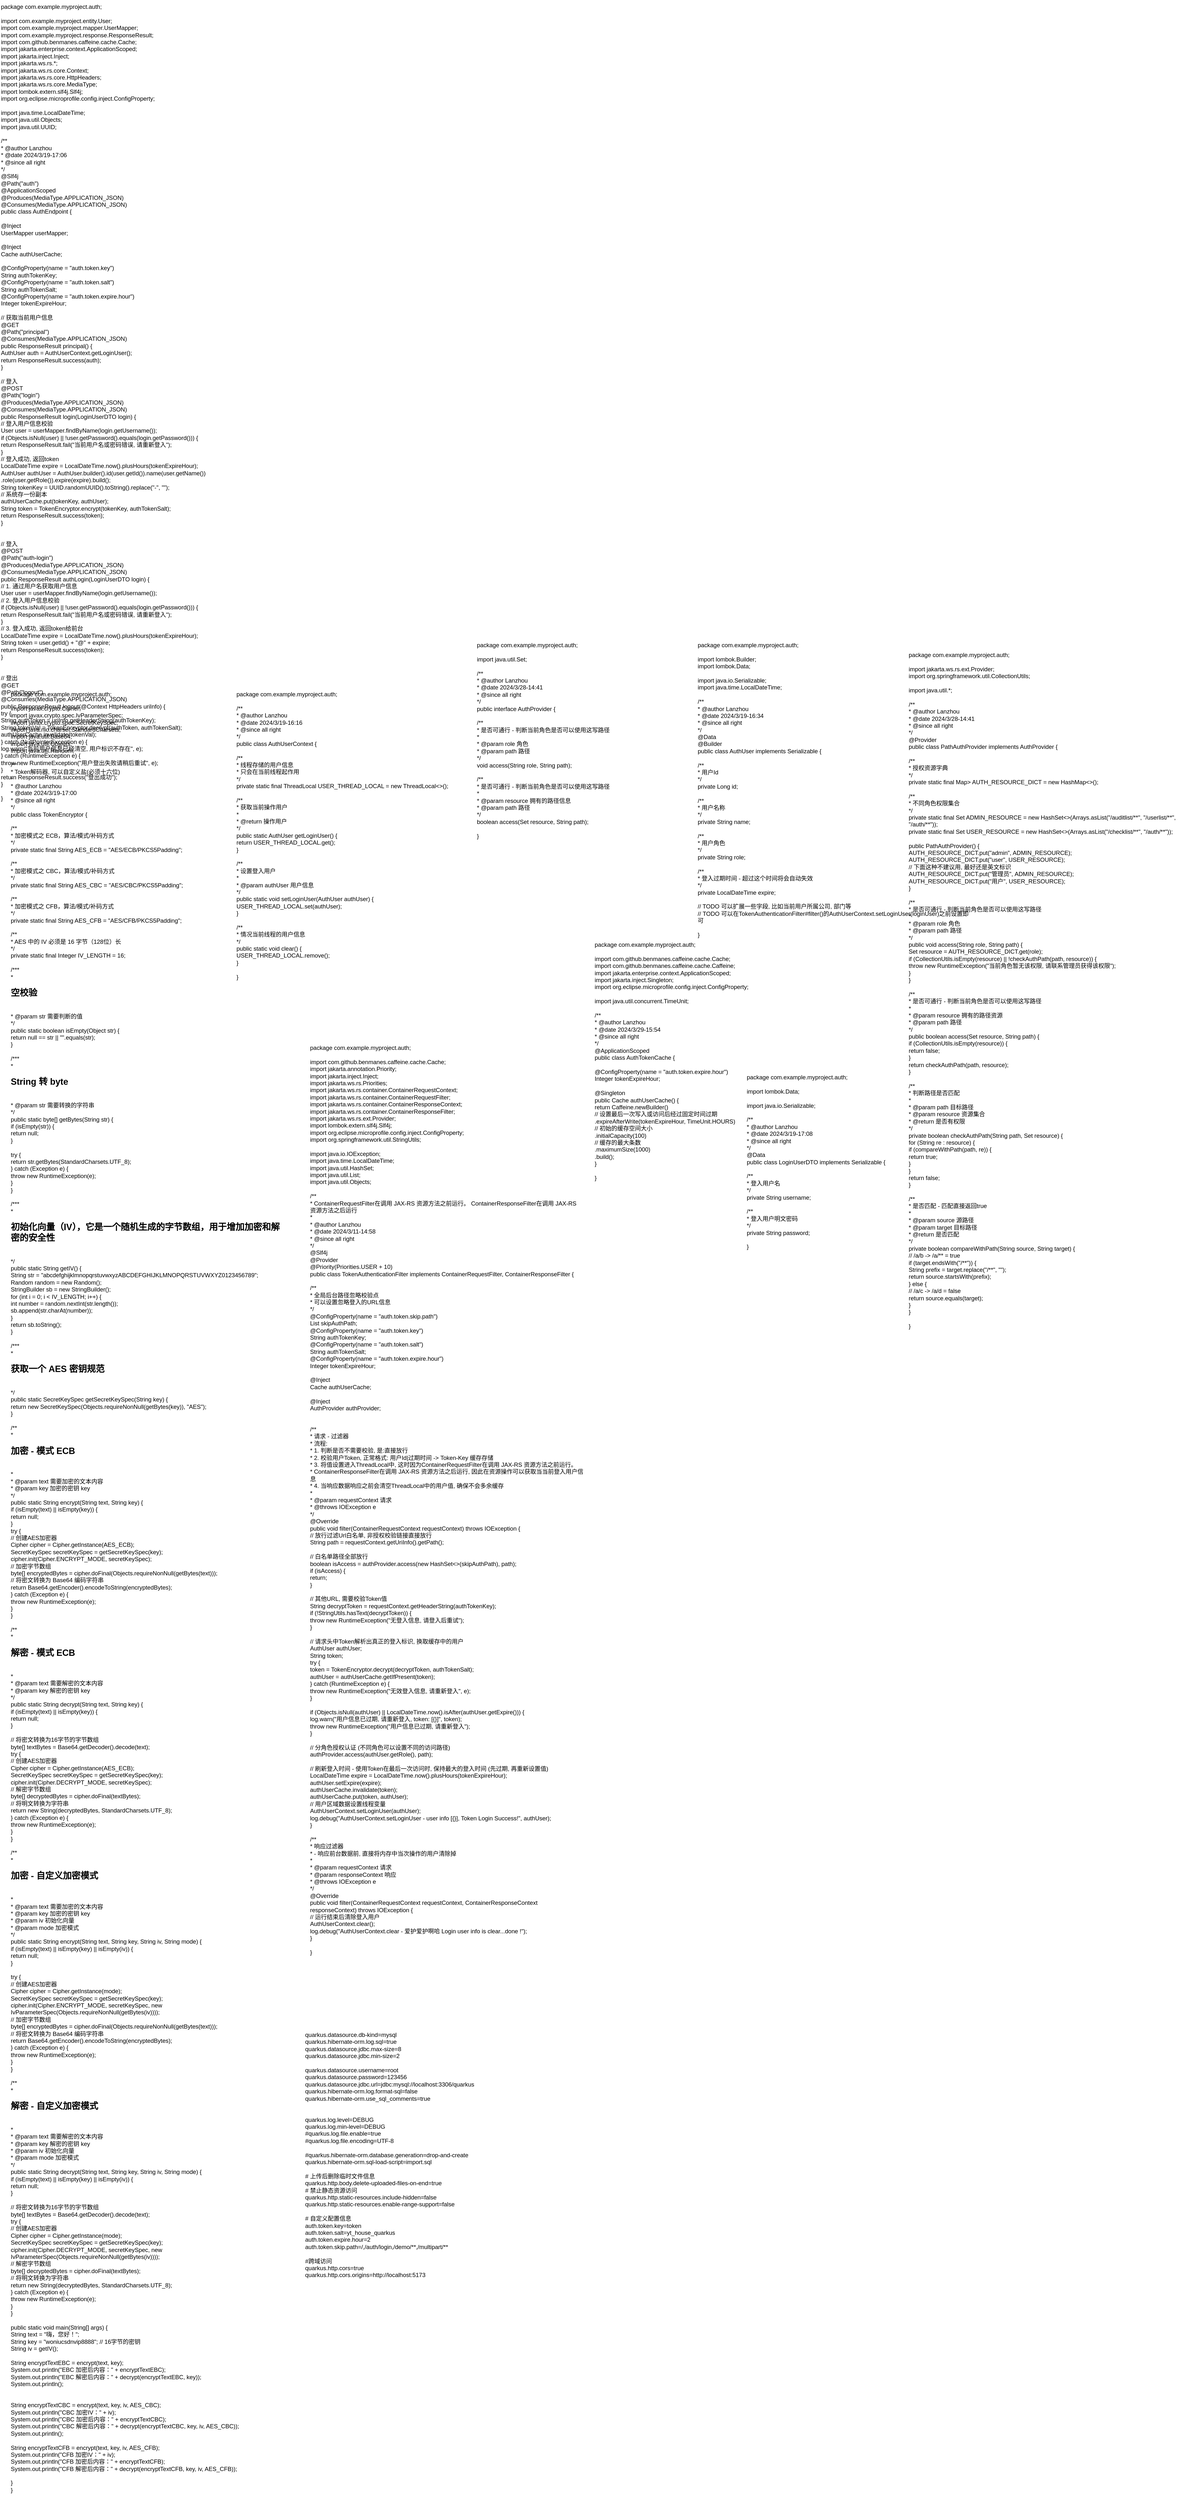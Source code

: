 <mxfile version="24.3.1" type="github">
  <diagram name="第 1 页" id="zpewmBza0FNkQy-Cuxgg">
    <mxGraphModel dx="3137" dy="4829" grid="1" gridSize="10" guides="1" tooltips="1" connect="1" arrows="1" fold="1" page="1" pageScale="1" pageWidth="827" pageHeight="1169" math="0" shadow="0">
      <root>
        <mxCell id="0" />
        <mxCell id="1" parent="0" />
        <UserObject label="package com.example.myproject.auth;&#xa;&#xa;import com.github.benmanes.caffeine.cache.Cache;&#xa;import com.github.benmanes.caffeine.cache.Caffeine;&#xa;import jakarta.enterprise.context.ApplicationScoped;&#xa;import jakarta.inject.Singleton;&#xa;import org.eclipse.microprofile.config.inject.ConfigProperty;&#xa;&#xa;import java.util.concurrent.TimeUnit;&#xa;&#xa;/**&#xa; * @author Lanzhou&#xa; * @date 2024/3/29-15:54&#xa; * @since all right&#xa; */&#xa;@ApplicationScoped&#xa;public class AuthTokenCache {&#xa;&#xa;    @ConfigProperty(name = &quot;auth.token.expire.hour&quot;)&#xa;    Integer tokenExpireHour;&#xa;&#xa;    @Singleton&#xa;    public Cache authUserCache() {&#xa;        return Caffeine.newBuilder()&#xa;                // 设置最后一次写入或访问后经过固定时间过期&#xa;                .expireAfterWrite(tokenExpireHour, TimeUnit.HOURS)&#xa;                // 初始的缓存空间大小&#xa;                .initialCapacity(100)&#xa;                // 缓存的最大条数&#xa;                .maximumSize(1000)&#xa;                .build();&#xa;    }&#xa;&#xa;}" link="package com.example.myproject.auth;&#xa;&#xa;import com.github.benmanes.caffeine.cache.Cache;&#xa;import com.github.benmanes.caffeine.cache.Caffeine;&#xa;import jakarta.enterprise.context.ApplicationScoped;&#xa;import jakarta.inject.Singleton;&#xa;import org.eclipse.microprofile.config.inject.ConfigProperty;&#xa;&#xa;import java.util.concurrent.TimeUnit;&#xa;&#xa;/**&#xa; * @author Lanzhou&#xa; * @date 2024/3/29-15:54&#xa; * @since all right&#xa; */&#xa;@ApplicationScoped&#xa;public class AuthTokenCache {&#xa;&#xa;    @ConfigProperty(name = &quot;auth.token.expire.hour&quot;)&#xa;    Integer tokenExpireHour;&#xa;&#xa;    @Singleton&#xa;    public Cache authUserCache() {&#xa;        return Caffeine.newBuilder()&#xa;                // 设置最后一次写入或访问后经过固定时间过期&#xa;                .expireAfterWrite(tokenExpireHour, TimeUnit.HOURS)&#xa;                // 初始的缓存空间大小&#xa;                .initialCapacity(100)&#xa;                // 缓存的最大条数&#xa;                .maximumSize(1000)&#xa;                .build();&#xa;    }&#xa;&#xa;}" id="8X4-1tDAFazHf9m_EC3D-6">
          <mxCell style="text;whiteSpace=wrap;html=1;" vertex="1" parent="1">
            <mxGeometry x="440" y="-440" width="350" height="510" as="geometry" />
          </mxCell>
        </UserObject>
        <UserObject label="package com.example.myproject.auth;&#xa;&#xa;import com.example.myproject.entity.User;&#xa;import com.example.myproject.mapper.UserMapper;&#xa;import com.example.myproject.response.ResponseResult;&#xa;import com.github.benmanes.caffeine.cache.Cache;&#xa;import jakarta.enterprise.context.ApplicationScoped;&#xa;import jakarta.inject.Inject;&#xa;import jakarta.ws.rs.*;&#xa;import jakarta.ws.rs.core.Context;&#xa;import jakarta.ws.rs.core.HttpHeaders;&#xa;import jakarta.ws.rs.core.MediaType;&#xa;import lombok.extern.slf4j.Slf4j;&#xa;import org.eclipse.microprofile.config.inject.ConfigProperty;&#xa;&#xa;import java.time.LocalDateTime;&#xa;import java.util.Objects;&#xa;import java.util.UUID;&#xa;&#xa;/**&#xa; * @author Lanzhou&#xa; * @date 2024/3/19-17:06&#xa; * @since all right&#xa; */&#xa;@Slf4j&#xa;@Path(&quot;auth&quot;)&#xa;@ApplicationScoped&#xa;@Produces(MediaType.APPLICATION_JSON)&#xa;@Consumes(MediaType.APPLICATION_JSON)&#xa;public class AuthEndpoint {&#xa;&#xa;    @Inject&#xa;    UserMapper userMapper;&#xa;&#xa;    @Inject&#xa;    Cache authUserCache;&#xa;&#xa;    @ConfigProperty(name = &quot;auth.token.key&quot;)&#xa;    String authTokenKey;&#xa;    @ConfigProperty(name = &quot;auth.token.salt&quot;)&#xa;    String authTokenSalt;&#xa;    @ConfigProperty(name = &quot;auth.token.expire.hour&quot;)&#xa;    Integer tokenExpireHour;&#xa;&#xa;    // 获取当前用户信息&#xa;    @GET&#xa;    @Path(&quot;principal&quot;)&#xa;    @Consumes(MediaType.APPLICATION_JSON)&#xa;    public ResponseResult principal() {&#xa;        AuthUser auth = AuthUserContext.getLoginUser();&#xa;        return ResponseResult.success(auth);&#xa;    }&#xa;&#xa;    // 登入&#xa;    @POST&#xa;    @Path(&quot;login&quot;)&#xa;    @Produces(MediaType.APPLICATION_JSON)&#xa;    @Consumes(MediaType.APPLICATION_JSON)&#xa;    public ResponseResult login(LoginUserDTO login) {&#xa;        // 登入用户信息校验&#xa;        User user = userMapper.findByName(login.getUsername());&#xa;        if (Objects.isNull(user) || !user.getPassword().equals(login.getPassword())) {&#xa;            return ResponseResult.fail(&quot;当前用户名或密码错误, 请重新登入&quot;);&#xa;        }&#xa;        // 登入成功, 返回token&#xa;        LocalDateTime expire = LocalDateTime.now().plusHours(tokenExpireHour);&#xa;        AuthUser authUser = AuthUser.builder().id(user.getId()).name(user.getName())&#xa;                .role(user.getRole()).expire(expire).build();&#xa;        String tokenKey = UUID.randomUUID().toString().replace(&quot;-&quot;, &quot;&quot;);&#xa;        // 系统存一份副本&#xa;        authUserCache.put(tokenKey, authUser);&#xa;        String token = TokenEncryptor.encrypt(tokenKey, authTokenSalt);&#xa;        return ResponseResult.success(token);&#xa;    }&#xa;&#xa;&#xa;    // 登入&#xa;    @POST&#xa;    @Path(&quot;auth-login&quot;)&#xa;    @Produces(MediaType.APPLICATION_JSON)&#xa;    @Consumes(MediaType.APPLICATION_JSON)&#xa;    public ResponseResult authLogin(LoginUserDTO login) {&#xa;        // 1. 通过用户名获取用户信息&#xa;        User user = userMapper.findByName(login.getUsername());&#xa;        // 2. 登入用户信息校验&#xa;        if (Objects.isNull(user) || !user.getPassword().equals(login.getPassword())) {&#xa;            return ResponseResult.fail(&quot;当前用户名或密码错误, 请重新登入&quot;);&#xa;        }&#xa;        // 3. 登入成功, 返回token给前台&#xa;        LocalDateTime expire = LocalDateTime.now().plusHours(tokenExpireHour);&#xa;        String token = user.getId() + &quot;@&quot; + expire;&#xa;        return ResponseResult.success(token);&#xa;    }&#xa;&#xa;&#xa;    // 登出&#xa;    @GET&#xa;    @Path(&quot;logout&quot;)&#xa;    @Consumes(MediaType.APPLICATION_JSON)&#xa;    public ResponseResult logout(@Context HttpHeaders uriInfo) {&#xa;        try {&#xa;            String authToken = uriInfo.getHeaderString(authTokenKey);&#xa;            String tokenVal = TokenEncryptor.decrypt(authToken, authTokenSalt);&#xa;            authUserCache.invalidate(tokenVal);&#xa;        } catch (NullPointerException e) {&#xa;            log.warn(&quot;当前用户信息已经清空, 用户标识不存在&quot;, e);&#xa;        } catch (RuntimeException e) {&#xa;            throw new RuntimeException(&quot;用户登出失败请稍后重试&quot;, e);&#xa;        }&#xa;        return ResponseResult.success(&quot;登出成功&quot;);&#xa;    }&#xa;&#xa;}" link="package com.example.myproject.auth;&#xa;&#xa;import com.example.myproject.entity.User;&#xa;import com.example.myproject.mapper.UserMapper;&#xa;import com.example.myproject.response.ResponseResult;&#xa;import com.github.benmanes.caffeine.cache.Cache;&#xa;import jakarta.enterprise.context.ApplicationScoped;&#xa;import jakarta.inject.Inject;&#xa;import jakarta.ws.rs.*;&#xa;import jakarta.ws.rs.core.Context;&#xa;import jakarta.ws.rs.core.HttpHeaders;&#xa;import jakarta.ws.rs.core.MediaType;&#xa;import lombok.extern.slf4j.Slf4j;&#xa;import org.eclipse.microprofile.config.inject.ConfigProperty;&#xa;&#xa;import java.time.LocalDateTime;&#xa;import java.util.Objects;&#xa;import java.util.UUID;&#xa;&#xa;/**&#xa; * @author Lanzhou&#xa; * @date 2024/3/19-17:06&#xa; * @since all right&#xa; */&#xa;@Slf4j&#xa;@Path(&quot;auth&quot;)&#xa;@ApplicationScoped&#xa;@Produces(MediaType.APPLICATION_JSON)&#xa;@Consumes(MediaType.APPLICATION_JSON)&#xa;public class AuthEndpoint {&#xa;&#xa;    @Inject&#xa;    UserMapper userMapper;&#xa;&#xa;    @Inject&#xa;    Cache authUserCache;&#xa;&#xa;    @ConfigProperty(name = &quot;auth.token.key&quot;)&#xa;    String authTokenKey;&#xa;    @ConfigProperty(name = &quot;auth.token.salt&quot;)&#xa;    String authTokenSalt;&#xa;    @ConfigProperty(name = &quot;auth.token.expire.hour&quot;)&#xa;    Integer tokenExpireHour;&#xa;&#xa;    // 获取当前用户信息&#xa;    @GET&#xa;    @Path(&quot;principal&quot;)&#xa;    @Consumes(MediaType.APPLICATION_JSON)&#xa;    public ResponseResult principal() {&#xa;        AuthUser auth = AuthUserContext.getLoginUser();&#xa;        return ResponseResult.success(auth);&#xa;    }&#xa;&#xa;    // 登入&#xa;    @POST&#xa;    @Path(&quot;login&quot;)&#xa;    @Produces(MediaType.APPLICATION_JSON)&#xa;    @Consumes(MediaType.APPLICATION_JSON)&#xa;    public ResponseResult login(LoginUserDTO login) {&#xa;        // 登入用户信息校验&#xa;        User user = userMapper.findByName(login.getUsername());&#xa;        if (Objects.isNull(user) || !user.getPassword().equals(login.getPassword())) {&#xa;            return ResponseResult.fail(&quot;当前用户名或密码错误, 请重新登入&quot;);&#xa;        }&#xa;        // 登入成功, 返回token&#xa;        LocalDateTime expire = LocalDateTime.now().plusHours(tokenExpireHour);&#xa;        AuthUser authUser = AuthUser.builder().id(user.getId()).name(user.getName())&#xa;                .role(user.getRole()).expire(expire).build();&#xa;        String tokenKey = UUID.randomUUID().toString().replace(&quot;-&quot;, &quot;&quot;);&#xa;        // 系统存一份副本&#xa;        authUserCache.put(tokenKey, authUser);&#xa;        String token = TokenEncryptor.encrypt(tokenKey, authTokenSalt);&#xa;        return ResponseResult.success(token);&#xa;    }&#xa;&#xa;&#xa;    // 登入&#xa;    @POST&#xa;    @Path(&quot;auth-login&quot;)&#xa;    @Produces(MediaType.APPLICATION_JSON)&#xa;    @Consumes(MediaType.APPLICATION_JSON)&#xa;    public ResponseResult authLogin(LoginUserDTO login) {&#xa;        // 1. 通过用户名获取用户信息&#xa;        User user = userMapper.findByName(login.getUsername());&#xa;        // 2. 登入用户信息校验&#xa;        if (Objects.isNull(user) || !user.getPassword().equals(login.getPassword())) {&#xa;            return ResponseResult.fail(&quot;当前用户名或密码错误, 请重新登入&quot;);&#xa;        }&#xa;        // 3. 登入成功, 返回token给前台&#xa;        LocalDateTime expire = LocalDateTime.now().plusHours(tokenExpireHour);&#xa;        String token = user.getId() + &quot;@&quot; + expire;&#xa;        return ResponseResult.success(token);&#xa;    }&#xa;&#xa;&#xa;    // 登出&#xa;    @GET&#xa;    @Path(&quot;logout&quot;)&#xa;    @Consumes(MediaType.APPLICATION_JSON)&#xa;    public ResponseResult logout(@Context HttpHeaders uriInfo) {&#xa;        try {&#xa;            String authToken = uriInfo.getHeaderString(authTokenKey);&#xa;            String tokenVal = TokenEncryptor.decrypt(authToken, authTokenSalt);&#xa;            authUserCache.invalidate(tokenVal);&#xa;        } catch (NullPointerException e) {&#xa;            log.warn(&quot;当前用户信息已经清空, 用户标识不存在&quot;, e);&#xa;        } catch (RuntimeException e) {&#xa;            throw new RuntimeException(&quot;用户登出失败请稍后重试&quot;, e);&#xa;        }&#xa;        return ResponseResult.success(&quot;登出成功&quot;);&#xa;    }&#xa;&#xa;}" id="8X4-1tDAFazHf9m_EC3D-7">
          <mxCell style="text;whiteSpace=wrap;html=1;" vertex="1" parent="1">
            <mxGeometry x="-770" y="-2350" width="450" height="1650" as="geometry" />
          </mxCell>
        </UserObject>
        <UserObject label="package com.example.myproject.auth;&#xa;&#xa;import lombok.Data;&#xa;&#xa;import java.io.Serializable;&#xa;&#xa;/**&#xa; * @author Lanzhou&#xa; * @date 2024/3/19-17:08&#xa; * @since all right&#xa; */&#xa;@Data&#xa;public class LoginUserDTO implements Serializable {&#xa;&#xa;    /**&#xa;     * 登入用户名&#xa;     */&#xa;    private String username;&#xa;&#xa;    /**&#xa;     * 登入用户明文密码&#xa;     */&#xa;    private String password;&#xa;&#xa;}" link="package com.example.myproject.auth;&#xa;&#xa;import lombok.Data;&#xa;&#xa;import java.io.Serializable;&#xa;&#xa;/**&#xa; * @author Lanzhou&#xa; * @date 2024/3/19-17:08&#xa; * @since all right&#xa; */&#xa;@Data&#xa;public class LoginUserDTO implements Serializable {&#xa;&#xa;    /**&#xa;     * 登入用户名&#xa;     */&#xa;    private String username;&#xa;&#xa;    /**&#xa;     * 登入用户明文密码&#xa;     */&#xa;    private String password;&#xa;&#xa;}" id="8X4-1tDAFazHf9m_EC3D-8">
          <mxCell style="text;whiteSpace=wrap;html=1;" vertex="1" parent="1">
            <mxGeometry x="750" y="-170" width="320" height="380" as="geometry" />
          </mxCell>
        </UserObject>
        <UserObject label="package com.example.myproject.auth;&#xa;&#xa;import java.util.Set;&#xa;&#xa;/**&#xa; * @author Lanzhou&#xa; * @date 2024/3/28-14:41&#xa; * @since all right&#xa; */&#xa;public interface AuthProvider {&#xa;&#xa;    /**&#xa;     * 是否可通行 - 判断当前角色是否可以使用这写路径&#xa;     *&#xa;     * @param role 角色&#xa;     * @param path 路径&#xa;     */&#xa;    void access(String role, String path);&#xa;&#xa;    /**&#xa;     * 是否可通行 - 判断当前角色是否可以使用这写路径&#xa;     *&#xa;     * @param resource 拥有的路径信息&#xa;     * @param path     路径&#xa;     */&#xa;    boolean access(Set resource, String path);&#xa;&#xa;}" link="package com.example.myproject.auth;&#xa;&#xa;import java.util.Set;&#xa;&#xa;/**&#xa; * @author Lanzhou&#xa; * @date 2024/3/28-14:41&#xa; * @since all right&#xa; */&#xa;public interface AuthProvider {&#xa;&#xa;    /**&#xa;     * 是否可通行 - 判断当前角色是否可以使用这写路径&#xa;     *&#xa;     * @param role 角色&#xa;     * @param path 路径&#xa;     */&#xa;    void access(String role, String path);&#xa;&#xa;    /**&#xa;     * 是否可通行 - 判断当前角色是否可以使用这写路径&#xa;     *&#xa;     * @param resource 拥有的路径信息&#xa;     * @param path     路径&#xa;     */&#xa;    boolean access(Set resource, String path);&#xa;&#xa;}" id="8X4-1tDAFazHf9m_EC3D-9">
          <mxCell style="text;whiteSpace=wrap;html=1;" vertex="1" parent="1">
            <mxGeometry x="200" y="-1050" width="300" height="430" as="geometry" />
          </mxCell>
        </UserObject>
        <UserObject label="package com.example.myproject.auth;&#xa;&#xa;import com.github.benmanes.caffeine.cache.Cache;&#xa;import jakarta.annotation.Priority;&#xa;import jakarta.inject.Inject;&#xa;import jakarta.ws.rs.Priorities;&#xa;import jakarta.ws.rs.container.ContainerRequestContext;&#xa;import jakarta.ws.rs.container.ContainerRequestFilter;&#xa;import jakarta.ws.rs.container.ContainerResponseContext;&#xa;import jakarta.ws.rs.container.ContainerResponseFilter;&#xa;import jakarta.ws.rs.ext.Provider;&#xa;import lombok.extern.slf4j.Slf4j;&#xa;import org.eclipse.microprofile.config.inject.ConfigProperty;&#xa;import org.springframework.util.StringUtils;&#xa;&#xa;import java.io.IOException;&#xa;import java.time.LocalDateTime;&#xa;import java.util.HashSet;&#xa;import java.util.List;&#xa;import java.util.Objects;&#xa;&#xa;/**&#xa; * ContainerRequestFilter在调用 JAX-RS 资源方法之前运行。 ContainerResponseFilter在调用 JAX-RS 资源方法之后运行&#xa; *&#xa; * @author Lanzhou&#xa; * @date 2024/3/11-14:58&#xa; * @since all right&#xa; */&#xa;@Slf4j&#xa;@Provider&#xa;@Priority(Priorities.USER + 10)&#xa;public class TokenAuthenticationFilter implements ContainerRequestFilter, ContainerResponseFilter {&#xa;&#xa;    /**&#xa;     * 全局后台路径忽略校验点&#xa;     * 可以设置忽略登入的URL信息&#xa;     */&#xa;    @ConfigProperty(name = &quot;auth.token.skip.path&quot;)&#xa;    List skipAuthPath;&#xa;    @ConfigProperty(name = &quot;auth.token.key&quot;)&#xa;    String authTokenKey;&#xa;    @ConfigProperty(name = &quot;auth.token.salt&quot;)&#xa;    String authTokenSalt;&#xa;    @ConfigProperty(name = &quot;auth.token.expire.hour&quot;)&#xa;    Integer tokenExpireHour;&#xa;&#xa;    @Inject&#xa;    Cache authUserCache;&#xa;&#xa;    @Inject&#xa;    AuthProvider authProvider;&#xa;&#xa;&#xa;    /**&#xa;     * 请求 - 过滤器&#xa;     * 流程:&#xa;     * 1. 判断是否不需要校验, 是:直接放行&#xa;     * 2. 校验用户Token, 正常格式: 用户Id|过期时间 -&amp;gt; Token-Key 缓存存储&#xa;     * 3. 将值设置进入ThreadLocal中, 这时因为ContainerRequestFilter在调用 JAX-RS 资源方法之前运行。&#xa;     * ContainerResponseFilter在调用 JAX-RS 资源方法之后运行, 因此在资源操作可以获取当当前登入用户信息&#xa;     * 4. 当响应数据响应之前会清空ThreadLocal中的用户值, 确保不会多余缓存&#xa;     *&#xa;     * @param requestContext 请求&#xa;     * @throws IOException e&#xa;     */&#xa;    @Override&#xa;    public void filter(ContainerRequestContext requestContext) throws IOException {&#xa;        // 放行过滤Url白名单, 非授权校验链接直接放行&#xa;        String path = requestContext.getUriInfo().getPath();&#xa;&#xa;        // 白名单路径全部放行&#xa;        boolean isAccess = authProvider.access(new HashSet&amp;lt;&amp;gt;(skipAuthPath), path);&#xa;        if (isAccess) {&#xa;            return;&#xa;        }&#xa;&#xa;        // 其他URL, 需要校验Token值&#xa;        String decryptToken = requestContext.getHeaderString(authTokenKey);&#xa;        if (!StringUtils.hasText(decryptToken)) {&#xa;            throw new RuntimeException(&quot;无登入信息, 请登入后重试&quot;);&#xa;        }&#xa;&#xa;        // 请求头中Token解析出真正的登入标识, 换取缓存中的用户&#xa;        AuthUser authUser;&#xa;        String token;&#xa;        try {&#xa;            token = TokenEncryptor.decrypt(decryptToken, authTokenSalt);&#xa;            authUser = authUserCache.getIfPresent(token);&#xa;        } catch (RuntimeException e) {&#xa;            throw new RuntimeException(&quot;无效登入信息, 请重新登入&quot;, e);&#xa;        }&#xa;&#xa;        if (Objects.isNull(authUser) || LocalDateTime.now().isAfter(authUser.getExpire())) {&#xa;            log.warn(&quot;用户信息已过期, 请重新登入, token: [{}]&quot;, token);&#xa;            throw new RuntimeException(&quot;用户信息已过期, 请重新登入&quot;);&#xa;        }&#xa;&#xa;        // 分角色授权认证 (不同角色可以设置不同的访问路径)&#xa;        authProvider.access(authUser.getRole(), path);&#xa;&#xa;        // 刷新登入时间 - 使用Token在最后一次访问时, 保持最大的登入时间 (先过期, 再重新设置值)&#xa;        LocalDateTime expire = LocalDateTime.now().plusHours(tokenExpireHour);&#xa;        authUser.setExpire(expire);&#xa;        authUserCache.invalidate(token);&#xa;        authUserCache.put(token, authUser);&#xa;        // 用户区域数据设置线程变量&#xa;        AuthUserContext.setLoginUser(authUser);&#xa;        log.debug(&quot;AuthUserContext.setLoginUser - user info [{}], Token Login Success!&quot;, authUser);&#xa;    }&#xa;&#xa;    /**&#xa;     * 响应过滤器&#xa;     * - 响应前台数据前, 直接将内存中当次操作的用户清除掉&#xa;     *&#xa;     * @param requestContext  请求&#xa;     * @param responseContext 响应&#xa;     * @throws IOException e&#xa;     */&#xa;    @Override&#xa;    public void filter(ContainerRequestContext requestContext, ContainerResponseContext responseContext) throws IOException {&#xa;        // 运行结束后清除登入用户&#xa;        AuthUserContext.clear();&#xa;        log.debug(&quot;AuthUserContext.clear - 爱护爱护啊哈 Login user info is clear...done !&quot;);&#xa;    }&#xa;&#xa;}" link="package com.example.myproject.auth;&#xa;&#xa;import com.github.benmanes.caffeine.cache.Cache;&#xa;import jakarta.annotation.Priority;&#xa;import jakarta.inject.Inject;&#xa;import jakarta.ws.rs.Priorities;&#xa;import jakarta.ws.rs.container.ContainerRequestContext;&#xa;import jakarta.ws.rs.container.ContainerRequestFilter;&#xa;import jakarta.ws.rs.container.ContainerResponseContext;&#xa;import jakarta.ws.rs.container.ContainerResponseFilter;&#xa;import jakarta.ws.rs.ext.Provider;&#xa;import lombok.extern.slf4j.Slf4j;&#xa;import org.eclipse.microprofile.config.inject.ConfigProperty;&#xa;import org.springframework.util.StringUtils;&#xa;&#xa;import java.io.IOException;&#xa;import java.time.LocalDateTime;&#xa;import java.util.HashSet;&#xa;import java.util.List;&#xa;import java.util.Objects;&#xa;&#xa;/**&#xa; * ContainerRequestFilter在调用 JAX-RS 资源方法之前运行。 ContainerResponseFilter在调用 JAX-RS 资源方法之后运行&#xa; *&#xa; * @author Lanzhou&#xa; * @date 2024/3/11-14:58&#xa; * @since all right&#xa; */&#xa;@Slf4j&#xa;@Provider&#xa;@Priority(Priorities.USER + 10)&#xa;public class TokenAuthenticationFilter implements ContainerRequestFilter, ContainerResponseFilter {&#xa;&#xa;    /**&#xa;     * 全局后台路径忽略校验点&#xa;     * 可以设置忽略登入的URL信息&#xa;     */&#xa;    @ConfigProperty(name = &quot;auth.token.skip.path&quot;)&#xa;    List skipAuthPath;&#xa;    @ConfigProperty(name = &quot;auth.token.key&quot;)&#xa;    String authTokenKey;&#xa;    @ConfigProperty(name = &quot;auth.token.salt&quot;)&#xa;    String authTokenSalt;&#xa;    @ConfigProperty(name = &quot;auth.token.expire.hour&quot;)&#xa;    Integer tokenExpireHour;&#xa;&#xa;    @Inject&#xa;    Cache authUserCache;&#xa;&#xa;    @Inject&#xa;    AuthProvider authProvider;&#xa;&#xa;&#xa;    /**&#xa;     * 请求 - 过滤器&#xa;     * 流程:&#xa;     * 1. 判断是否不需要校验, 是:直接放行&#xa;     * 2. 校验用户Token, 正常格式: 用户Id|过期时间 -&amp;gt; Token-Key 缓存存储&#xa;     * 3. 将值设置进入ThreadLocal中, 这时因为ContainerRequestFilter在调用 JAX-RS 资源方法之前运行。&#xa;     * ContainerResponseFilter在调用 JAX-RS 资源方法之后运行, 因此在资源操作可以获取当当前登入用户信息&#xa;     * 4. 当响应数据响应之前会清空ThreadLocal中的用户值, 确保不会多余缓存&#xa;     *&#xa;     * @param requestContext 请求&#xa;     * @throws IOException e&#xa;     */&#xa;    @Override&#xa;    public void filter(ContainerRequestContext requestContext) throws IOException {&#xa;        // 放行过滤Url白名单, 非授权校验链接直接放行&#xa;        String path = requestContext.getUriInfo().getPath();&#xa;&#xa;        // 白名单路径全部放行&#xa;        boolean isAccess = authProvider.access(new HashSet&amp;lt;&amp;gt;(skipAuthPath), path);&#xa;        if (isAccess) {&#xa;            return;&#xa;        }&#xa;&#xa;        // 其他URL, 需要校验Token值&#xa;        String decryptToken = requestContext.getHeaderString(authTokenKey);&#xa;        if (!StringUtils.hasText(decryptToken)) {&#xa;            throw new RuntimeException(&quot;无登入信息, 请登入后重试&quot;);&#xa;        }&#xa;&#xa;        // 请求头中Token解析出真正的登入标识, 换取缓存中的用户&#xa;        AuthUser authUser;&#xa;        String token;&#xa;        try {&#xa;            token = TokenEncryptor.decrypt(decryptToken, authTokenSalt);&#xa;            authUser = authUserCache.getIfPresent(token);&#xa;        } catch (RuntimeException e) {&#xa;            throw new RuntimeException(&quot;无效登入信息, 请重新登入&quot;, e);&#xa;        }&#xa;&#xa;        if (Objects.isNull(authUser) || LocalDateTime.now().isAfter(authUser.getExpire())) {&#xa;            log.warn(&quot;用户信息已过期, 请重新登入, token: [{}]&quot;, token);&#xa;            throw new RuntimeException(&quot;用户信息已过期, 请重新登入&quot;);&#xa;        }&#xa;&#xa;        // 分角色授权认证 (不同角色可以设置不同的访问路径)&#xa;        authProvider.access(authUser.getRole(), path);&#xa;&#xa;        // 刷新登入时间 - 使用Token在最后一次访问时, 保持最大的登入时间 (先过期, 再重新设置值)&#xa;        LocalDateTime expire = LocalDateTime.now().plusHours(tokenExpireHour);&#xa;        authUser.setExpire(expire);&#xa;        authUserCache.invalidate(token);&#xa;        authUserCache.put(token, authUser);&#xa;        // 用户区域数据设置线程变量&#xa;        AuthUserContext.setLoginUser(authUser);&#xa;        log.debug(&quot;AuthUserContext.setLoginUser - user info [{}], Token Login Success!&quot;, authUser);&#xa;    }&#xa;&#xa;    /**&#xa;     * 响应过滤器&#xa;     * - 响应前台数据前, 直接将内存中当次操作的用户清除掉&#xa;     *&#xa;     * @param requestContext  请求&#xa;     * @param responseContext 响应&#xa;     * @throws IOException e&#xa;     */&#xa;    @Override&#xa;    public void filter(ContainerRequestContext requestContext, ContainerResponseContext responseContext) throws IOException {&#xa;        // 运行结束后清除登入用户&#xa;        AuthUserContext.clear();&#xa;        log.debug(&quot;AuthUserContext.clear - 爱护爱护啊哈 Login user info is clear...done !&quot;);&#xa;    }&#xa;&#xa;}" id="8X4-1tDAFazHf9m_EC3D-10">
          <mxCell style="text;whiteSpace=wrap;html=1;" vertex="1" parent="1">
            <mxGeometry x="-140" y="-230" width="560" height="1910" as="geometry" />
          </mxCell>
        </UserObject>
        <UserObject label="package com.example.myproject.auth;&#xa;&#xa;import lombok.Builder;&#xa;import lombok.Data;&#xa;&#xa;import java.io.Serializable;&#xa;import java.time.LocalDateTime;&#xa;&#xa;/**&#xa; * @author Lanzhou&#xa; * @date 2024/3/19-16:34&#xa; * @since all right&#xa; */&#xa;@Data&#xa;@Builder&#xa;public class AuthUser implements Serializable {&#xa;&#xa;    /**&#xa;     * 用户Id&#xa;     */&#xa;    private Long id;&#xa;&#xa;    /**&#xa;     * 用户名称&#xa;     */&#xa;    private String name;&#xa;&#xa;    /**&#xa;     * 用户角色&#xa;     */&#xa;    private String role;&#xa;&#xa;    /**&#xa;     * 登入过期时间 - 超过这个时间将会自动失效&#xa;     */&#xa;    private LocalDateTime expire;&#xa;&#xa;    // TODO 可以扩展一些字段, 比如当前用户所属公司, 部门等&#xa;    // TODO 可以在TokenAuthenticationFilter#filter()的AuthUserContext.setLoginUser(loginUser)之前设置即可&#xa;&#xa;}" link="package com.example.myproject.auth;&#xa;&#xa;import lombok.Builder;&#xa;import lombok.Data;&#xa;&#xa;import java.io.Serializable;&#xa;import java.time.LocalDateTime;&#xa;&#xa;/**&#xa; * @author Lanzhou&#xa; * @date 2024/3/19-16:34&#xa; * @since all right&#xa; */&#xa;@Data&#xa;@Builder&#xa;public class AuthUser implements Serializable {&#xa;&#xa;    /**&#xa;     * 用户Id&#xa;     */&#xa;    private Long id;&#xa;&#xa;    /**&#xa;     * 用户名称&#xa;     */&#xa;    private String name;&#xa;&#xa;    /**&#xa;     * 用户角色&#xa;     */&#xa;    private String role;&#xa;&#xa;    /**&#xa;     * 登入过期时间 - 超过这个时间将会自动失效&#xa;     */&#xa;    private LocalDateTime expire;&#xa;&#xa;    // TODO 可以扩展一些字段, 比如当前用户所属公司, 部门等&#xa;    // TODO 可以在TokenAuthenticationFilter#filter()的AuthUserContext.setLoginUser(loginUser)之前设置即可&#xa;&#xa;}" id="8X4-1tDAFazHf9m_EC3D-11">
          <mxCell style="text;whiteSpace=wrap;html=1;" vertex="1" parent="1">
            <mxGeometry x="650" y="-1050" width="560" height="630" as="geometry" />
          </mxCell>
        </UserObject>
        <UserObject label="package com.example.myproject.auth;&#xa;&#xa;import jakarta.ws.rs.ext.Provider;&#xa;import org.springframework.util.CollectionUtils;&#xa;&#xa;import java.util.*;&#xa;&#xa;/**&#xa; * @author Lanzhou&#xa; * @date 2024/3/28-14:41&#xa; * @since all right&#xa; */&#xa;@Provider&#xa;public class PathAuthProvider implements AuthProvider {&#xa;&#xa;    /**&#xa;     * 授权资源字典&#xa;     */&#xa;    private static final Map&amp;gt; AUTH_RESOURCE_DICT = new HashMap&amp;lt;&amp;gt;();&#xa;&#xa;    /**&#xa;     * 不同角色权限集合&#xa;     */&#xa;    private static final Set ADMIN_RESOURCE = new HashSet&amp;lt;&amp;gt;(Arrays.asList(&quot;/auditlist/**&quot;, &quot;/userlist/**&quot;, &quot;/auth/**&quot;));&#xa;    private static final Set USER_RESOURCE = new HashSet&amp;lt;&amp;gt;(Arrays.asList(&quot;/checklist/**&quot;, &quot;/auth/**&quot;));&#xa;&#xa;    public PathAuthProvider() {&#xa;        AUTH_RESOURCE_DICT.put(&quot;admin&quot;, ADMIN_RESOURCE);&#xa;        AUTH_RESOURCE_DICT.put(&quot;user&quot;, USER_RESOURCE);&#xa;        // 下面这种不建议用, 最好还是英文标识&#xa;        AUTH_RESOURCE_DICT.put(&quot;管理员&quot;, ADMIN_RESOURCE);&#xa;        AUTH_RESOURCE_DICT.put(&quot;用户&quot;, USER_RESOURCE);&#xa;    }&#xa;&#xa;    /**&#xa;     * 是否可通行 - 判断当前角色是否可以使用这写路径&#xa;     *&#xa;     * @param role 角色&#xa;     * @param path 路径&#xa;     */&#xa;    public void access(String role, String path) {&#xa;        Set resource = AUTH_RESOURCE_DICT.get(role);&#xa;        if (CollectionUtils.isEmpty(resource) || !checkAuthPath(path, resource)) {&#xa;            throw new RuntimeException(&quot;当前角色暂无该权限, 请联系管理员获得该权限&quot;);&#xa;        }&#xa;    }&#xa;&#xa;    /**&#xa;     * 是否可通行 - 判断当前角色是否可以使用这写路径&#xa;     *&#xa;     * @param resource 拥有的路径资源&#xa;     * @param path     路径&#xa;     */&#xa;    public boolean access(Set resource, String path) {&#xa;        if (CollectionUtils.isEmpty(resource)) {&#xa;            return false;&#xa;        }&#xa;        return checkAuthPath(path, resource);&#xa;    }&#xa;&#xa;    /**&#xa;     * 判断路径是否匹配&#xa;     *&#xa;     * @param path     目标路径&#xa;     * @param resource 资源集合&#xa;     * @return 是否有权限&#xa;     */&#xa;    private boolean checkAuthPath(String path, Set resource) {&#xa;        for (String re : resource) {&#xa;            if (compareWithPath(path, re)) {&#xa;                return true;&#xa;            }&#xa;        }&#xa;        return false;&#xa;    }&#xa;&#xa;    /**&#xa;     * 是否匹配 - 匹配直接返回true&#xa;     *&#xa;     * @param source 源路径&#xa;     * @param target 目标路径&#xa;     * @return 是否匹配&#xa;     */&#xa;    private boolean compareWithPath(String source, String target) {&#xa;        // /a/b -&amp;gt; /a/** = true&#xa;        if (target.endsWith(&quot;/**&quot;)) {&#xa;            String prefix = target.replace(&quot;/**&quot;, &quot;&quot;);&#xa;            return source.startsWith(prefix);&#xa;        } else {&#xa;            // /a/c -&amp;gt; /a/d = false&#xa;            return source.equals(target);&#xa;        }&#xa;    }&#xa;&#xa;}" link="package com.example.myproject.auth;&#xa;&#xa;import jakarta.ws.rs.ext.Provider;&#xa;import org.springframework.util.CollectionUtils;&#xa;&#xa;import java.util.*;&#xa;&#xa;/**&#xa; * @author Lanzhou&#xa; * @date 2024/3/28-14:41&#xa; * @since all right&#xa; */&#xa;@Provider&#xa;public class PathAuthProvider implements AuthProvider {&#xa;&#xa;    /**&#xa;     * 授权资源字典&#xa;     */&#xa;    private static final Map&amp;gt; AUTH_RESOURCE_DICT = new HashMap&amp;lt;&amp;gt;();&#xa;&#xa;    /**&#xa;     * 不同角色权限集合&#xa;     */&#xa;    private static final Set ADMIN_RESOURCE = new HashSet&amp;lt;&amp;gt;(Arrays.asList(&quot;/auditlist/**&quot;, &quot;/userlist/**&quot;, &quot;/auth/**&quot;));&#xa;    private static final Set USER_RESOURCE = new HashSet&amp;lt;&amp;gt;(Arrays.asList(&quot;/checklist/**&quot;, &quot;/auth/**&quot;));&#xa;&#xa;    public PathAuthProvider() {&#xa;        AUTH_RESOURCE_DICT.put(&quot;admin&quot;, ADMIN_RESOURCE);&#xa;        AUTH_RESOURCE_DICT.put(&quot;user&quot;, USER_RESOURCE);&#xa;        // 下面这种不建议用, 最好还是英文标识&#xa;        AUTH_RESOURCE_DICT.put(&quot;管理员&quot;, ADMIN_RESOURCE);&#xa;        AUTH_RESOURCE_DICT.put(&quot;用户&quot;, USER_RESOURCE);&#xa;    }&#xa;&#xa;    /**&#xa;     * 是否可通行 - 判断当前角色是否可以使用这写路径&#xa;     *&#xa;     * @param role 角色&#xa;     * @param path 路径&#xa;     */&#xa;    public void access(String role, String path) {&#xa;        Set resource = AUTH_RESOURCE_DICT.get(role);&#xa;        if (CollectionUtils.isEmpty(resource) || !checkAuthPath(path, resource)) {&#xa;            throw new RuntimeException(&quot;当前角色暂无该权限, 请联系管理员获得该权限&quot;);&#xa;        }&#xa;    }&#xa;&#xa;    /**&#xa;     * 是否可通行 - 判断当前角色是否可以使用这写路径&#xa;     *&#xa;     * @param resource 拥有的路径资源&#xa;     * @param path     路径&#xa;     */&#xa;    public boolean access(Set resource, String path) {&#xa;        if (CollectionUtils.isEmpty(resource)) {&#xa;            return false;&#xa;        }&#xa;        return checkAuthPath(path, resource);&#xa;    }&#xa;&#xa;    /**&#xa;     * 判断路径是否匹配&#xa;     *&#xa;     * @param path     目标路径&#xa;     * @param resource 资源集合&#xa;     * @return 是否有权限&#xa;     */&#xa;    private boolean checkAuthPath(String path, Set resource) {&#xa;        for (String re : resource) {&#xa;            if (compareWithPath(path, re)) {&#xa;                return true;&#xa;            }&#xa;        }&#xa;        return false;&#xa;    }&#xa;&#xa;    /**&#xa;     * 是否匹配 - 匹配直接返回true&#xa;     *&#xa;     * @param source 源路径&#xa;     * @param target 目标路径&#xa;     * @return 是否匹配&#xa;     */&#xa;    private boolean compareWithPath(String source, String target) {&#xa;        // /a/b -&amp;gt; /a/** = true&#xa;        if (target.endsWith(&quot;/**&quot;)) {&#xa;            String prefix = target.replace(&quot;/**&quot;, &quot;&quot;);&#xa;            return source.startsWith(prefix);&#xa;        } else {&#xa;            // /a/c -&amp;gt; /a/d = false&#xa;            return source.equals(target);&#xa;        }&#xa;    }&#xa;&#xa;}" id="8X4-1tDAFazHf9m_EC3D-12">
          <mxCell style="text;whiteSpace=wrap;html=1;" vertex="1" parent="1">
            <mxGeometry x="1080" y="-1030" width="560" height="1420" as="geometry" />
          </mxCell>
        </UserObject>
        <UserObject label="package com.example.myproject.auth;&#xa;&#xa;/**&#xa; * @author Lanzhou&#xa; * @date 2024/3/19-16:16&#xa; * @since all right&#xa; */&#xa;public class AuthUserContext {&#xa;&#xa;    /**&#xa;     * 线程存储的用户信息&#xa;     * 只会在当前线程起作用&#xa;     */&#xa;    private static final ThreadLocal USER_THREAD_LOCAL = new ThreadLocal&amp;lt;&amp;gt;();&#xa;&#xa;    /**&#xa;     * 获取当前操作用户&#xa;     *&#xa;     * @return 操作用户&#xa;     */&#xa;    public static AuthUser getLoginUser() {&#xa;        return USER_THREAD_LOCAL.get();&#xa;    }&#xa;&#xa;    /**&#xa;     * 设置登入用户&#xa;     *&#xa;     * @param authUser 用户信息&#xa;     */&#xa;    public static void setLoginUser(AuthUser authUser) {&#xa;        USER_THREAD_LOCAL.set(authUser);&#xa;    }&#xa;&#xa;    /**&#xa;     * 情况当前线程的用户信息&#xa;     */&#xa;    public static void clear() {&#xa;        USER_THREAD_LOCAL.remove();&#xa;    }&#xa;&#xa;}" link="package com.example.myproject.auth;&#xa;&#xa;/**&#xa; * @author Lanzhou&#xa; * @date 2024/3/19-16:16&#xa; * @since all right&#xa; */&#xa;public class AuthUserContext {&#xa;&#xa;    /**&#xa;     * 线程存储的用户信息&#xa;     * 只会在当前线程起作用&#xa;     */&#xa;    private static final ThreadLocal USER_THREAD_LOCAL = new ThreadLocal&amp;lt;&amp;gt;();&#xa;&#xa;    /**&#xa;     * 获取当前操作用户&#xa;     *&#xa;     * @return 操作用户&#xa;     */&#xa;    public static AuthUser getLoginUser() {&#xa;        return USER_THREAD_LOCAL.get();&#xa;    }&#xa;&#xa;    /**&#xa;     * 设置登入用户&#xa;     *&#xa;     * @param authUser 用户信息&#xa;     */&#xa;    public static void setLoginUser(AuthUser authUser) {&#xa;        USER_THREAD_LOCAL.set(authUser);&#xa;    }&#xa;&#xa;    /**&#xa;     * 情况当前线程的用户信息&#xa;     */&#xa;    public static void clear() {&#xa;        USER_THREAD_LOCAL.remove();&#xa;    }&#xa;&#xa;}" id="8X4-1tDAFazHf9m_EC3D-13">
          <mxCell style="text;whiteSpace=wrap;html=1;" vertex="1" parent="1">
            <mxGeometry x="-290" y="-950" width="470" height="610" as="geometry" />
          </mxCell>
        </UserObject>
        <UserObject label="package com.example.myproject.auth;&#xa;&#xa;import javax.crypto.Cipher;&#xa;import javax.crypto.spec.IvParameterSpec;&#xa;import javax.crypto.spec.SecretKeySpec;&#xa;import java.nio.charset.StandardCharsets;&#xa;import java.util.Base64;&#xa;import java.util.Objects;&#xa;import java.util.Random;&#xa;&#xa;/**&#xa; * Token解码器, 可以自定义盐(必须十六位)&#xa; *&#xa; * @author Lanzhou&#xa; * @date 2024/3/19-17:00&#xa; * @since all right&#xa; */&#xa;public class TokenEncryptor {&#xa;&#xa;    /**&#xa;     * 加密模式之 ECB，算法/模式/补码方式&#xa;     */&#xa;    private static final String AES_ECB = &quot;AES/ECB/PKCS5Padding&quot;;&#xa;&#xa;    /**&#xa;     * 加密模式之 CBC，算法/模式/补码方式&#xa;     */&#xa;    private static final String AES_CBC = &quot;AES/CBC/PKCS5Padding&quot;;&#xa;&#xa;    /**&#xa;     * 加密模式之 CFB，算法/模式/补码方式&#xa;     */&#xa;    private static final String AES_CFB = &quot;AES/CFB/PKCS5Padding&quot;;&#xa;&#xa;    /**&#xa;     * AES 中的 IV 必须是 16 字节（128位）长&#xa;     */&#xa;    private static final Integer IV_LENGTH = 16;&#xa;&#xa;    /***&#xa;     * &lt;h2&gt;空校验&lt;/h2&gt;&#xa;     * @param str 需要判断的值&#xa;     */&#xa;    public static boolean isEmpty(Object str) {&#xa;        return null == str || &quot;&quot;.equals(str);&#xa;    }&#xa;&#xa;    /***&#xa;     * &lt;h2&gt;String 转 byte&lt;/h2&gt;&#xa;     * @param str 需要转换的字符串&#xa;     */&#xa;    public static byte[] getBytes(String str) {&#xa;        if (isEmpty(str)) {&#xa;            return null;&#xa;        }&#xa;&#xa;        try {&#xa;            return str.getBytes(StandardCharsets.UTF_8);&#xa;        } catch (Exception e) {&#xa;            throw new RuntimeException(e);&#xa;        }&#xa;    }&#xa;&#xa;    /***&#xa;     * &lt;h2&gt;初始化向量（IV），它是一个随机生成的字节数组，用于增加加密和解密的安全性&lt;/h2&gt;&#xa;     */&#xa;    public static String getIV() {&#xa;        String str = &quot;abcdefghijklmnopqrstuvwxyzABCDEFGHIJKLMNOPQRSTUVWXYZ0123456789&quot;;&#xa;        Random random = new Random();&#xa;        StringBuilder sb = new StringBuilder();&#xa;        for (int i = 0; i &amp;lt; IV_LENGTH; i++) {&#xa;            int number = random.nextInt(str.length());&#xa;            sb.append(str.charAt(number));&#xa;        }&#xa;        return sb.toString();&#xa;    }&#xa;&#xa;    /***&#xa;     * &lt;h2&gt;获取一个 AES 密钥规范&lt;/h2&gt;&#xa;     */&#xa;    public static SecretKeySpec getSecretKeySpec(String key) {&#xa;        return new SecretKeySpec(Objects.requireNonNull(getBytes(key)), &quot;AES&quot;);&#xa;    }&#xa;&#xa;    /**&#xa;     * &lt;h2&gt;加密 - 模式 ECB&lt;/h2&gt;&#xa;     *&#xa;     * @param text 需要加密的文本内容&#xa;     * @param key  加密的密钥 key&#xa;     */&#xa;    public static String encrypt(String text, String key) {&#xa;        if (isEmpty(text) || isEmpty(key)) {&#xa;            return null;&#xa;        }&#xa;        try {&#xa;            // 创建AES加密器&#xa;            Cipher cipher = Cipher.getInstance(AES_ECB);&#xa;            SecretKeySpec secretKeySpec = getSecretKeySpec(key);&#xa;            cipher.init(Cipher.ENCRYPT_MODE, secretKeySpec);&#xa;            // 加密字节数组&#xa;            byte[] encryptedBytes = cipher.doFinal(Objects.requireNonNull(getBytes(text)));&#xa;            // 将密文转换为 Base64 编码字符串&#xa;            return Base64.getEncoder().encodeToString(encryptedBytes);&#xa;        } catch (Exception e) {&#xa;            throw new RuntimeException(e);&#xa;        }&#xa;    }&#xa;&#xa;    /**&#xa;     * &lt;h2&gt;解密 - 模式 ECB&lt;/h2&gt;&#xa;     *&#xa;     * @param text 需要解密的文本内容&#xa;     * @param key  解密的密钥 key&#xa;     */&#xa;    public static String decrypt(String text, String key) {&#xa;        if (isEmpty(text) || isEmpty(key)) {&#xa;            return null;&#xa;        }&#xa;&#xa;        // 将密文转换为16字节的字节数组&#xa;        byte[] textBytes = Base64.getDecoder().decode(text);&#xa;        try {&#xa;            // 创建AES加密器&#xa;            Cipher cipher = Cipher.getInstance(AES_ECB);&#xa;            SecretKeySpec secretKeySpec = getSecretKeySpec(key);&#xa;            cipher.init(Cipher.DECRYPT_MODE, secretKeySpec);&#xa;            // 解密字节数组&#xa;            byte[] decryptedBytes = cipher.doFinal(textBytes);&#xa;            // 将明文转换为字符串&#xa;            return new String(decryptedBytes, StandardCharsets.UTF_8);&#xa;        } catch (Exception e) {&#xa;            throw new RuntimeException(e);&#xa;        }&#xa;    }&#xa;&#xa;    /**&#xa;     * &lt;h2&gt;加密 - 自定义加密模式&lt;/h2&gt;&#xa;     *&#xa;     * @param text 需要加密的文本内容&#xa;     * @param key  加密的密钥 key&#xa;     * @param iv   初始化向量&#xa;     * @param mode 加密模式&#xa;     */&#xa;    public static String encrypt(String text, String key, String iv, String mode) {&#xa;        if (isEmpty(text) || isEmpty(key) || isEmpty(iv)) {&#xa;            return null;&#xa;        }&#xa;&#xa;        try {&#xa;            // 创建AES加密器&#xa;            Cipher cipher = Cipher.getInstance(mode);&#xa;            SecretKeySpec secretKeySpec = getSecretKeySpec(key);&#xa;            cipher.init(Cipher.ENCRYPT_MODE, secretKeySpec, new IvParameterSpec(Objects.requireNonNull(getBytes(iv))));&#xa;            // 加密字节数组&#xa;            byte[] encryptedBytes = cipher.doFinal(Objects.requireNonNull(getBytes(text)));&#xa;            // 将密文转换为 Base64 编码字符串&#xa;            return Base64.getEncoder().encodeToString(encryptedBytes);&#xa;        } catch (Exception e) {&#xa;            throw new RuntimeException(e);&#xa;        }&#xa;    }&#xa;&#xa;    /**&#xa;     * &lt;h2&gt;解密 - 自定义加密模式&lt;/h2&gt;&#xa;     *&#xa;     * @param text 需要解密的文本内容&#xa;     * @param key  解密的密钥 key&#xa;     * @param iv   初始化向量&#xa;     * @param mode 加密模式&#xa;     */&#xa;    public static String decrypt(String text, String key, String iv, String mode) {&#xa;        if (isEmpty(text) || isEmpty(key) || isEmpty(iv)) {&#xa;            return null;&#xa;        }&#xa;&#xa;        // 将密文转换为16字节的字节数组&#xa;        byte[] textBytes = Base64.getDecoder().decode(text);&#xa;        try {&#xa;            // 创建AES加密器&#xa;            Cipher cipher = Cipher.getInstance(mode);&#xa;            SecretKeySpec secretKeySpec = getSecretKeySpec(key);&#xa;            cipher.init(Cipher.DECRYPT_MODE, secretKeySpec, new IvParameterSpec(Objects.requireNonNull(getBytes(iv))));&#xa;            // 解密字节数组&#xa;            byte[] decryptedBytes = cipher.doFinal(textBytes);&#xa;            // 将明文转换为字符串&#xa;            return new String(decryptedBytes, StandardCharsets.UTF_8);&#xa;        } catch (Exception e) {&#xa;            throw new RuntimeException(e);&#xa;        }&#xa;    }&#xa;&#xa;    public static void main(String[] args) {&#xa;        String text = &quot;嗨，您好！&quot;;&#xa;        String key = &quot;woniucsdnvip8888&quot;; // 16字节的密钥&#xa;        String iv = getIV();&#xa;&#xa;        String encryptTextEBC = encrypt(text, key);&#xa;        System.out.println(&quot;EBC 加密后内容：&quot; + encryptTextEBC);&#xa;        System.out.println(&quot;EBC 解密后内容：&quot; + decrypt(encryptTextEBC, key));&#xa;        System.out.println();&#xa;&#xa;&#xa;        String encryptTextCBC = encrypt(text, key, iv, AES_CBC);&#xa;        System.out.println(&quot;CBC 加密IV：&quot; + iv);&#xa;        System.out.println(&quot;CBC 加密后内容：&quot; + encryptTextCBC);&#xa;        System.out.println(&quot;CBC 解密后内容：&quot; + decrypt(encryptTextCBC, key, iv, AES_CBC));&#xa;        System.out.println();&#xa;&#xa;        String encryptTextCFB = encrypt(text, key, iv, AES_CFB);&#xa;        System.out.println(&quot;CFB 加密IV：&quot; + iv);&#xa;        System.out.println(&quot;CFB 加密后内容：&quot; + encryptTextCFB);&#xa;        System.out.println(&quot;CFB 解密后内容：&quot; + decrypt(encryptTextCFB, key, iv, AES_CFB));&#xa;&#xa;    }&#xa;}" link="package com.example.myproject.auth;&#xa;&#xa;import javax.crypto.Cipher;&#xa;import javax.crypto.spec.IvParameterSpec;&#xa;import javax.crypto.spec.SecretKeySpec;&#xa;import java.nio.charset.StandardCharsets;&#xa;import java.util.Base64;&#xa;import java.util.Objects;&#xa;import java.util.Random;&#xa;&#xa;/**&#xa; * Token解码器, 可以自定义盐(必须十六位)&#xa; *&#xa; * @author Lanzhou&#xa; * @date 2024/3/19-17:00&#xa; * @since all right&#xa; */&#xa;public class TokenEncryptor {&#xa;&#xa;    /**&#xa;     * 加密模式之 ECB，算法/模式/补码方式&#xa;     */&#xa;    private static final String AES_ECB = &quot;AES/ECB/PKCS5Padding&quot;;&#xa;&#xa;    /**&#xa;     * 加密模式之 CBC，算法/模式/补码方式&#xa;     */&#xa;    private static final String AES_CBC = &quot;AES/CBC/PKCS5Padding&quot;;&#xa;&#xa;    /**&#xa;     * 加密模式之 CFB，算法/模式/补码方式&#xa;     */&#xa;    private static final String AES_CFB = &quot;AES/CFB/PKCS5Padding&quot;;&#xa;&#xa;    /**&#xa;     * AES 中的 IV 必须是 16 字节（128位）长&#xa;     */&#xa;    private static final Integer IV_LENGTH = 16;&#xa;&#xa;    /***&#xa;     * &lt;h2&gt;空校验&lt;/h2&gt;&#xa;     * @param str 需要判断的值&#xa;     */&#xa;    public static boolean isEmpty(Object str) {&#xa;        return null == str || &quot;&quot;.equals(str);&#xa;    }&#xa;&#xa;    /***&#xa;     * &lt;h2&gt;String 转 byte&lt;/h2&gt;&#xa;     * @param str 需要转换的字符串&#xa;     */&#xa;    public static byte[] getBytes(String str) {&#xa;        if (isEmpty(str)) {&#xa;            return null;&#xa;        }&#xa;&#xa;        try {&#xa;            return str.getBytes(StandardCharsets.UTF_8);&#xa;        } catch (Exception e) {&#xa;            throw new RuntimeException(e);&#xa;        }&#xa;    }&#xa;&#xa;    /***&#xa;     * &lt;h2&gt;初始化向量（IV），它是一个随机生成的字节数组，用于增加加密和解密的安全性&lt;/h2&gt;&#xa;     */&#xa;    public static String getIV() {&#xa;        String str = &quot;abcdefghijklmnopqrstuvwxyzABCDEFGHIJKLMNOPQRSTUVWXYZ0123456789&quot;;&#xa;        Random random = new Random();&#xa;        StringBuilder sb = new StringBuilder();&#xa;        for (int i = 0; i &amp;lt; IV_LENGTH; i++) {&#xa;            int number = random.nextInt(str.length());&#xa;            sb.append(str.charAt(number));&#xa;        }&#xa;        return sb.toString();&#xa;    }&#xa;&#xa;    /***&#xa;     * &lt;h2&gt;获取一个 AES 密钥规范&lt;/h2&gt;&#xa;     */&#xa;    public static SecretKeySpec getSecretKeySpec(String key) {&#xa;        return new SecretKeySpec(Objects.requireNonNull(getBytes(key)), &quot;AES&quot;);&#xa;    }&#xa;&#xa;    /**&#xa;     * &lt;h2&gt;加密 - 模式 ECB&lt;/h2&gt;&#xa;     *&#xa;     * @param text 需要加密的文本内容&#xa;     * @param key  加密的密钥 key&#xa;     */&#xa;    public static String encrypt(String text, String key) {&#xa;        if (isEmpty(text) || isEmpty(key)) {&#xa;            return null;&#xa;        }&#xa;        try {&#xa;            // 创建AES加密器&#xa;            Cipher cipher = Cipher.getInstance(AES_ECB);&#xa;            SecretKeySpec secretKeySpec = getSecretKeySpec(key);&#xa;            cipher.init(Cipher.ENCRYPT_MODE, secretKeySpec);&#xa;            // 加密字节数组&#xa;            byte[] encryptedBytes = cipher.doFinal(Objects.requireNonNull(getBytes(text)));&#xa;            // 将密文转换为 Base64 编码字符串&#xa;            return Base64.getEncoder().encodeToString(encryptedBytes);&#xa;        } catch (Exception e) {&#xa;            throw new RuntimeException(e);&#xa;        }&#xa;    }&#xa;&#xa;    /**&#xa;     * &lt;h2&gt;解密 - 模式 ECB&lt;/h2&gt;&#xa;     *&#xa;     * @param text 需要解密的文本内容&#xa;     * @param key  解密的密钥 key&#xa;     */&#xa;    public static String decrypt(String text, String key) {&#xa;        if (isEmpty(text) || isEmpty(key)) {&#xa;            return null;&#xa;        }&#xa;&#xa;        // 将密文转换为16字节的字节数组&#xa;        byte[] textBytes = Base64.getDecoder().decode(text);&#xa;        try {&#xa;            // 创建AES加密器&#xa;            Cipher cipher = Cipher.getInstance(AES_ECB);&#xa;            SecretKeySpec secretKeySpec = getSecretKeySpec(key);&#xa;            cipher.init(Cipher.DECRYPT_MODE, secretKeySpec);&#xa;            // 解密字节数组&#xa;            byte[] decryptedBytes = cipher.doFinal(textBytes);&#xa;            // 将明文转换为字符串&#xa;            return new String(decryptedBytes, StandardCharsets.UTF_8);&#xa;        } catch (Exception e) {&#xa;            throw new RuntimeException(e);&#xa;        }&#xa;    }&#xa;&#xa;    /**&#xa;     * &lt;h2&gt;加密 - 自定义加密模式&lt;/h2&gt;&#xa;     *&#xa;     * @param text 需要加密的文本内容&#xa;     * @param key  加密的密钥 key&#xa;     * @param iv   初始化向量&#xa;     * @param mode 加密模式&#xa;     */&#xa;    public static String encrypt(String text, String key, String iv, String mode) {&#xa;        if (isEmpty(text) || isEmpty(key) || isEmpty(iv)) {&#xa;            return null;&#xa;        }&#xa;&#xa;        try {&#xa;            // 创建AES加密器&#xa;            Cipher cipher = Cipher.getInstance(mode);&#xa;            SecretKeySpec secretKeySpec = getSecretKeySpec(key);&#xa;            cipher.init(Cipher.ENCRYPT_MODE, secretKeySpec, new IvParameterSpec(Objects.requireNonNull(getBytes(iv))));&#xa;            // 加密字节数组&#xa;            byte[] encryptedBytes = cipher.doFinal(Objects.requireNonNull(getBytes(text)));&#xa;            // 将密文转换为 Base64 编码字符串&#xa;            return Base64.getEncoder().encodeToString(encryptedBytes);&#xa;        } catch (Exception e) {&#xa;            throw new RuntimeException(e);&#xa;        }&#xa;    }&#xa;&#xa;    /**&#xa;     * &lt;h2&gt;解密 - 自定义加密模式&lt;/h2&gt;&#xa;     *&#xa;     * @param text 需要解密的文本内容&#xa;     * @param key  解密的密钥 key&#xa;     * @param iv   初始化向量&#xa;     * @param mode 加密模式&#xa;     */&#xa;    public static String decrypt(String text, String key, String iv, String mode) {&#xa;        if (isEmpty(text) || isEmpty(key) || isEmpty(iv)) {&#xa;            return null;&#xa;        }&#xa;&#xa;        // 将密文转换为16字节的字节数组&#xa;        byte[] textBytes = Base64.getDecoder().decode(text);&#xa;        try {&#xa;            // 创建AES加密器&#xa;            Cipher cipher = Cipher.getInstance(mode);&#xa;            SecretKeySpec secretKeySpec = getSecretKeySpec(key);&#xa;            cipher.init(Cipher.DECRYPT_MODE, secretKeySpec, new IvParameterSpec(Objects.requireNonNull(getBytes(iv))));&#xa;            // 解密字节数组&#xa;            byte[] decryptedBytes = cipher.doFinal(textBytes);&#xa;            // 将明文转换为字符串&#xa;            return new String(decryptedBytes, StandardCharsets.UTF_8);&#xa;        } catch (Exception e) {&#xa;            throw new RuntimeException(e);&#xa;        }&#xa;    }&#xa;&#xa;    public static void main(String[] args) {&#xa;        String text = &quot;嗨，您好！&quot;;&#xa;        String key = &quot;woniucsdnvip8888&quot;; // 16字节的密钥&#xa;        String iv = getIV();&#xa;&#xa;        String encryptTextEBC = encrypt(text, key);&#xa;        System.out.println(&quot;EBC 加密后内容：&quot; + encryptTextEBC);&#xa;        System.out.println(&quot;EBC 解密后内容：&quot; + decrypt(encryptTextEBC, key));&#xa;        System.out.println();&#xa;&#xa;&#xa;        String encryptTextCBC = encrypt(text, key, iv, AES_CBC);&#xa;        System.out.println(&quot;CBC 加密IV：&quot; + iv);&#xa;        System.out.println(&quot;CBC 加密后内容：&quot; + encryptTextCBC);&#xa;        System.out.println(&quot;CBC 解密后内容：&quot; + decrypt(encryptTextCBC, key, iv, AES_CBC));&#xa;        System.out.println();&#xa;&#xa;        String encryptTextCFB = encrypt(text, key, iv, AES_CFB);&#xa;        System.out.println(&quot;CFB 加密IV：&quot; + iv);&#xa;        System.out.println(&quot;CFB 加密后内容：&quot; + encryptTextCFB);&#xa;        System.out.println(&quot;CFB 解密后内容：&quot; + decrypt(encryptTextCFB, key, iv, AES_CFB));&#xa;&#xa;    }&#xa;}" id="8X4-1tDAFazHf9m_EC3D-14">
          <mxCell style="text;whiteSpace=wrap;html=1;" vertex="1" parent="1">
            <mxGeometry x="-750" y="-950" width="560" height="3690" as="geometry" />
          </mxCell>
        </UserObject>
        <UserObject label="quarkus.datasource.db-kind=mysql&#xa;quarkus.hibernate-orm.log.sql=true&#xa;quarkus.datasource.jdbc.max-size=8&#xa;quarkus.datasource.jdbc.min-size=2&#xa;&#xa;quarkus.datasource.username=root&#xa;quarkus.datasource.password=123456&#xa;quarkus.datasource.jdbc.url=jdbc:mysql://localhost:3306/quarkus&#xa;quarkus.hibernate-orm.log.format-sql=false&#xa;quarkus.hibernate-orm.use_sql_comments=true&#xa;&#xa;&#xa;quarkus.log.level=DEBUG&#xa;quarkus.log.min-level=DEBUG&#xa;#quarkus.log.file.enable=true&#xa;#quarkus.log.file.encoding=UTF-8&#xa;&#xa;#quarkus.hibernate-orm.database.generation=drop-and-create&#xa;quarkus.hibernate-orm.sql-load-script=import.sql&#xa;&#xa;# 上传后删除临时文件信息&#xa;quarkus.http.body.delete-uploaded-files-on-end=true&#xa;# 禁止静态资源访问&#xa;quarkus.http.static-resources.include-hidden=false&#xa;quarkus.http.static-resources.enable-range-support=false&#xa;&#xa;# 自定义配置信息&#xa;auth.token.key=token&#xa;auth.token.salt=yt_house_quarkus&#xa;auth.token.expire.hour=2&#xa;auth.token.skip.path=/,/auth/login,/demo/**,/multipart/**&#xa;&#xa;#跨域访问&#xa;quarkus.http.cors=true&#xa;quarkus.http.cors.origins=http://localhost:5173" link="quarkus.datasource.db-kind=mysql&#xa;quarkus.hibernate-orm.log.sql=true&#xa;quarkus.datasource.jdbc.max-size=8&#xa;quarkus.datasource.jdbc.min-size=2&#xa;&#xa;quarkus.datasource.username=root&#xa;quarkus.datasource.password=123456&#xa;quarkus.datasource.jdbc.url=jdbc:mysql://localhost:3306/quarkus&#xa;quarkus.hibernate-orm.log.format-sql=false&#xa;quarkus.hibernate-orm.use_sql_comments=true&#xa;&#xa;&#xa;quarkus.log.level=DEBUG&#xa;quarkus.log.min-level=DEBUG&#xa;#quarkus.log.file.enable=true&#xa;#quarkus.log.file.encoding=UTF-8&#xa;&#xa;#quarkus.hibernate-orm.database.generation=drop-and-create&#xa;quarkus.hibernate-orm.sql-load-script=import.sql&#xa;&#xa;# 上传后删除临时文件信息&#xa;quarkus.http.body.delete-uploaded-files-on-end=true&#xa;# 禁止静态资源访问&#xa;quarkus.http.static-resources.include-hidden=false&#xa;quarkus.http.static-resources.enable-range-support=false&#xa;&#xa;# 自定义配置信息&#xa;auth.token.key=token&#xa;auth.token.salt=yt_house_quarkus&#xa;auth.token.expire.hour=2&#xa;auth.token.skip.path=/,/auth/login,/demo/**,/multipart/**&#xa;&#xa;#跨域访问&#xa;quarkus.http.cors=true&#xa;quarkus.http.cors.origins=http://localhost:5173" id="8X4-1tDAFazHf9m_EC3D-15">
          <mxCell style="text;whiteSpace=wrap;html=1;" vertex="1" parent="1">
            <mxGeometry x="-150" y="1780" width="380" height="530" as="geometry" />
          </mxCell>
        </UserObject>
      </root>
    </mxGraphModel>
  </diagram>
</mxfile>
